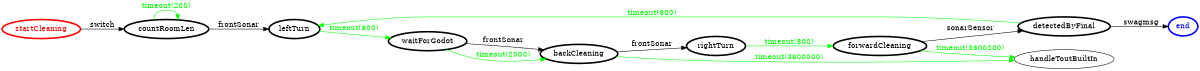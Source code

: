 /*
*
* A GraphViz DOT FSM description 
* Please use a GraphViz visualizer (like http://www.webgraphviz.com)
*  
*/

digraph finite_state_machine {
	rankdir=LR
	size="8,5"
	
	startCleaning [ color = red ][ fontcolor = red ][ penwidth = 3 ]
	forwardCleaning [ color = black ][ fontcolor = black ][ penwidth = 3 ]
	rightTurn [ color = black ][ fontcolor = black ][ penwidth = 3 ]
	waitForGodot [ color = black ][ fontcolor = black ][ penwidth = 3 ]
	detectedByFinal [ color = black ][ fontcolor = black ][ penwidth = 3 ]
	leftTurn [ color = black ][ fontcolor = black ][ penwidth = 3 ]
	backCleaning [ color = black ][ fontcolor = black ][ penwidth = 3 ]
	countRoomLen [ color = black ][ fontcolor = black ][ penwidth = 3 ]
	end [ color = blue ][ fontcolor = blue ][ penwidth = 3 ]
	
	waitForGodot -> backCleaning [ label = "frontSonar" ][ color = black ][ fontcolor = black ]
	detectedByFinal -> end [ label = "swagmsg" ][ color = black ][ fontcolor = black ]
	backCleaning -> rightTurn [ label = "frontSonar" ][ color = black ][ fontcolor = black ]
	countRoomLen -> leftTurn [ label = "frontSonar" ][ color = black ][ fontcolor = black ]
	leftTurn -> waitForGodot [ label = "timeout(800)" ][ color = green ][ fontcolor = green ]
	startCleaning -> countRoomLen [ label = "switch" ][ color = black ][ fontcolor = black ]
	countRoomLen -> countRoomLen [ label = "timeout(200)" ][ color = green ][ fontcolor = green ]
	rightTurn -> forwardCleaning [ label = "timeout(800)" ][ color = green ][ fontcolor = green ]
	forwardCleaning -> detectedByFinal [ label = "sonarSensor" ][ color = black ][ fontcolor = black ]
	detectedByFinal -> leftTurn [ label = "timeout(800)" ][ color = green ][ fontcolor = green ]
	waitForGodot -> backCleaning [ label = "timeout(2000)" ][ color = green ][ fontcolor = green ]
	forwardCleaning -> handleToutBuiltIn [ label = "timeout(3600000)" ][ color = green ][ fontcolor = green ]
	backCleaning -> handleToutBuiltIn [ label = "timeout(3600000)" ][ color = green ][ fontcolor = green ]
}
